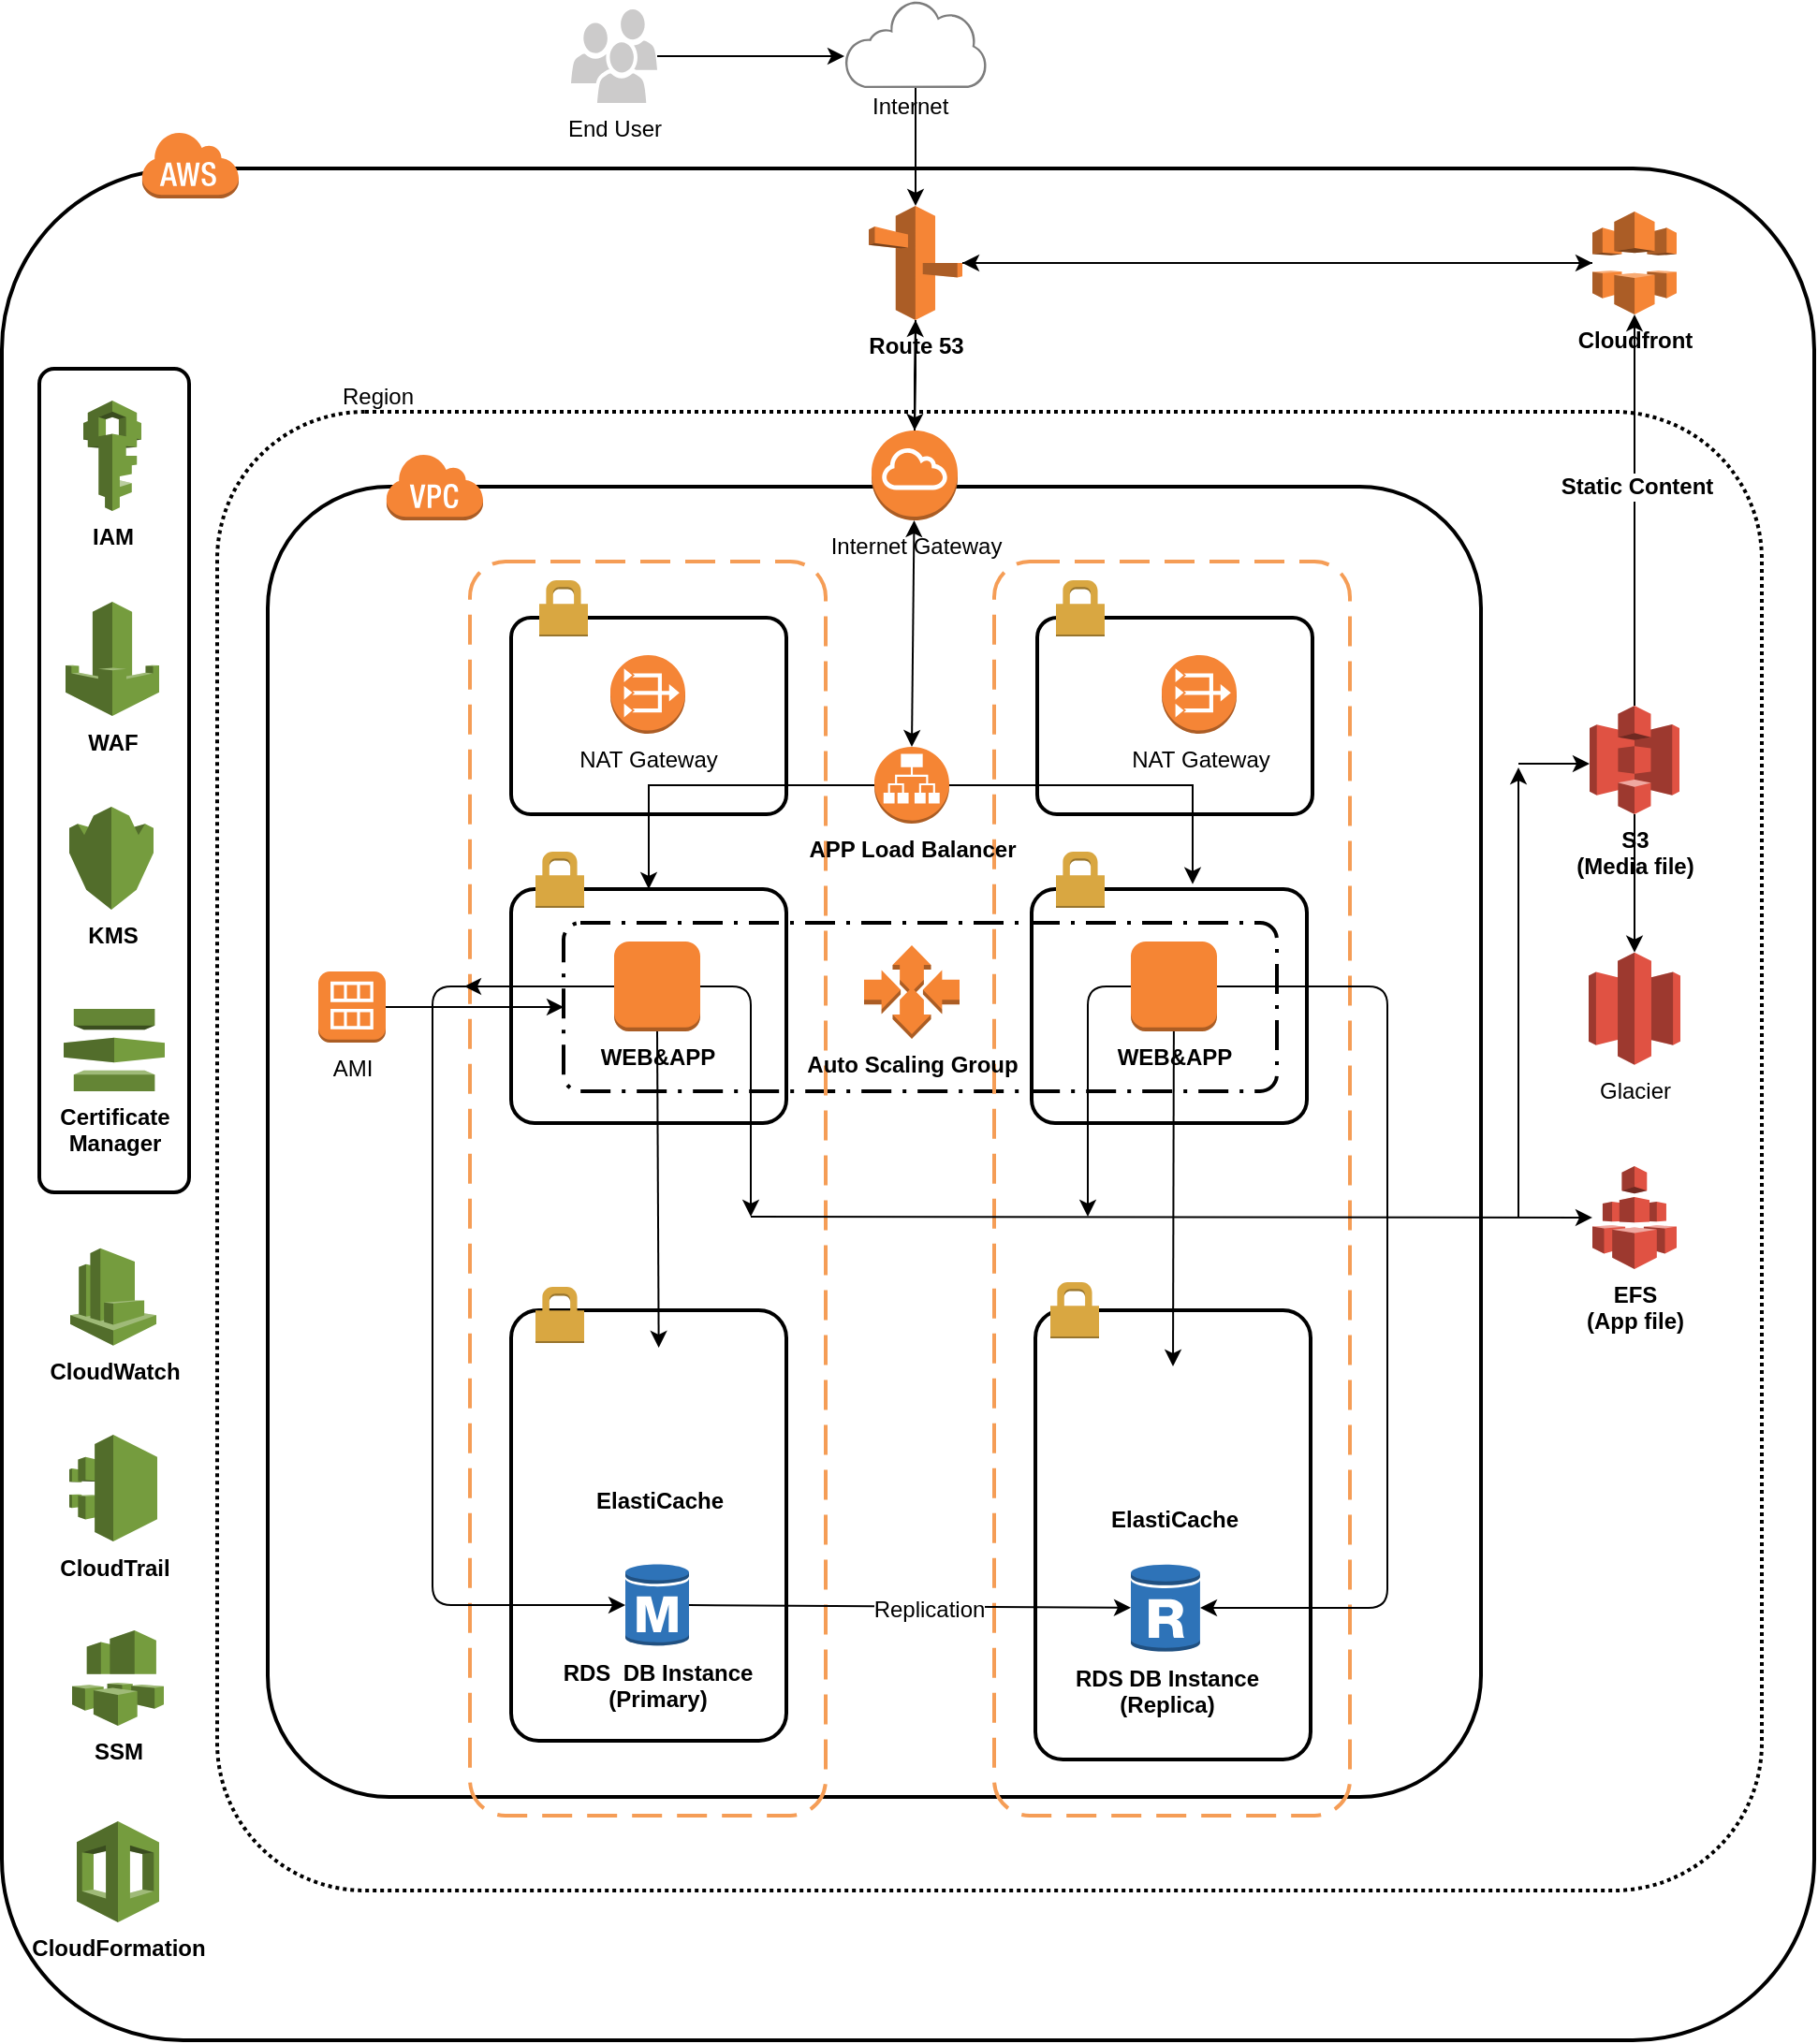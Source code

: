 <mxfile version="10.5.9" type="github"><diagram id="jObKnGZ6R7csE1btROFx" name="Page-1"><mxGraphModel dx="994" dy="1576" grid="1" gridSize="10" guides="1" tooltips="1" connect="1" arrows="1" fold="1" page="1" pageScale="1" pageWidth="850" pageHeight="1100" math="0" shadow="0"><root><mxCell id="0"/><mxCell id="1" parent="0"/><mxCell id="tMoE9Q4Ey3MyN2rL3R3p-1" value="" style="rounded=1;arcSize=10;dashed=0;strokeColor=#000000;fillColor=none;gradientColor=none;strokeWidth=2;" parent="1" vertex="1"><mxGeometry x="140" y="-180" width="968" height="1000" as="geometry"/></mxCell><mxCell id="-JKKHmTNua6DKgZGdkiY-58" value="" style="rounded=1;arcSize=10;dashed=0;strokeColor=#000000;fillColor=none;gradientColor=none;strokeWidth=2;" vertex="1" parent="1"><mxGeometry x="160" y="-73" width="80" height="440" as="geometry"/></mxCell><mxCell id="-JKKHmTNua6DKgZGdkiY-11" value="" style="rounded=1;arcSize=10;dashed=1;strokeColor=#000000;fillColor=none;gradientColor=none;dashPattern=1 1;strokeWidth=2;" vertex="1" parent="1"><mxGeometry x="255" y="-50" width="825" height="790" as="geometry"/></mxCell><mxCell id="tMoE9Q4Ey3MyN2rL3R3p-29" value="" style="rounded=1;arcSize=10;dashed=1;strokeColor=#000000;fillColor=none;gradientColor=none;dashPattern=8 3 1 3;strokeWidth=2;" parent="1" vertex="1"><mxGeometry x="440" y="223" width="381" height="90" as="geometry"/></mxCell><mxCell id="tMoE9Q4Ey3MyN2rL3R3p-3" value="" style="rounded=1;arcSize=10;dashed=0;strokeColor=#000000;fillColor=none;gradientColor=none;strokeWidth=2;" parent="1" vertex="1"><mxGeometry x="282" y="-10" width="648" height="700" as="geometry"/></mxCell><mxCell id="tMoE9Q4Ey3MyN2rL3R3p-2" value="" style="dashed=0;html=1;shape=mxgraph.aws3.cloud;fillColor=#F58536;gradientColor=none;dashed=0;" parent="1" vertex="1"><mxGeometry x="214.5" y="-200" width="52" height="36" as="geometry"/></mxCell><mxCell id="tMoE9Q4Ey3MyN2rL3R3p-4" value="" style="dashed=0;html=1;shape=mxgraph.aws3.virtual_private_cloud;fillColor=#F58536;gradientColor=none;dashed=0;" parent="1" vertex="1"><mxGeometry x="345" y="-28" width="52" height="36" as="geometry"/></mxCell><mxCell id="tMoE9Q4Ey3MyN2rL3R3p-5" value="" style="rounded=1;arcSize=10;dashed=1;strokeColor=#F59D56;fillColor=none;gradientColor=none;dashPattern=8 4;strokeWidth=2;" parent="1" vertex="1"><mxGeometry x="390" y="30" width="190" height="670" as="geometry"/></mxCell><mxCell id="tMoE9Q4Ey3MyN2rL3R3p-10" value="" style="rounded=1;arcSize=10;dashed=1;strokeColor=#F59D56;fillColor=none;gradientColor=none;dashPattern=8 4;strokeWidth=2;" parent="1" vertex="1"><mxGeometry x="670" y="30" width="190" height="670" as="geometry"/></mxCell><mxCell id="tMoE9Q4Ey3MyN2rL3R3p-13" value="" style="rounded=1;arcSize=10;dashed=0;strokeColor=#000000;fillColor=none;gradientColor=none;strokeWidth=2;" parent="1" vertex="1"><mxGeometry x="412" y="205" width="147" height="125" as="geometry"/></mxCell><mxCell id="tMoE9Q4Ey3MyN2rL3R3p-14" value="" style="dashed=0;html=1;shape=mxgraph.aws3.permissions;fillColor=#D9A741;gradientColor=none;dashed=0;" parent="1" vertex="1"><mxGeometry x="425" y="185" width="26" height="30" as="geometry"/></mxCell><mxCell id="tMoE9Q4Ey3MyN2rL3R3p-16" value="" style="rounded=1;arcSize=10;dashed=0;strokeColor=#000000;fillColor=none;gradientColor=none;strokeWidth=2;" parent="1" vertex="1"><mxGeometry x="412" y="430" width="147" height="230" as="geometry"/></mxCell><mxCell id="tMoE9Q4Ey3MyN2rL3R3p-20" value="" style="rounded=1;arcSize=10;dashed=0;strokeColor=#000000;fillColor=none;gradientColor=none;strokeWidth=2;" parent="1" vertex="1"><mxGeometry x="692" y="430" width="147" height="240" as="geometry"/></mxCell><mxCell id="-JKKHmTNua6DKgZGdkiY-33" value="" style="edgeStyle=orthogonalEdgeStyle;rounded=0;orthogonalLoop=1;jettySize=auto;html=1;" edge="1" parent="1" source="tMoE9Q4Ey3MyN2rL3R3p-22"><mxGeometry relative="1" as="geometry"><mxPoint x="387" y="257" as="targetPoint"/></mxGeometry></mxCell><mxCell id="tMoE9Q4Ey3MyN2rL3R3p-22" value="&lt;b&gt;WEB&amp;amp;APP&lt;/b&gt;" style="outlineConnect=0;dashed=0;verticalLabelPosition=bottom;verticalAlign=top;align=center;html=1;shape=mxgraph.aws3.instance;fillColor=#F58534;gradientColor=none;" parent="1" vertex="1"><mxGeometry x="467" y="233" width="46" height="48" as="geometry"/></mxCell><mxCell id="tMoE9Q4Ey3MyN2rL3R3p-24" value="" style="dashed=0;html=1;shape=mxgraph.aws3.permissions;fillColor=#D9A741;gradientColor=none;dashed=0;" parent="1" vertex="1"><mxGeometry x="425" y="417.5" width="26" height="30" as="geometry"/></mxCell><mxCell id="tMoE9Q4Ey3MyN2rL3R3p-25" value="" style="dashed=0;html=1;shape=mxgraph.aws3.permissions;fillColor=#D9A741;gradientColor=none;dashed=0;" parent="1" vertex="1"><mxGeometry x="700" y="415" width="26" height="30" as="geometry"/></mxCell><mxCell id="tMoE9Q4Ey3MyN2rL3R3p-26" value="" style="rounded=1;arcSize=10;dashed=0;strokeColor=#000000;fillColor=none;gradientColor=none;strokeWidth=2;" parent="1" vertex="1"><mxGeometry x="690" y="205" width="147" height="125" as="geometry"/></mxCell><mxCell id="tMoE9Q4Ey3MyN2rL3R3p-27" value="" style="dashed=0;html=1;shape=mxgraph.aws3.permissions;fillColor=#D9A741;gradientColor=none;dashed=0;" parent="1" vertex="1"><mxGeometry x="703" y="185" width="26" height="30" as="geometry"/></mxCell><mxCell id="tMoE9Q4Ey3MyN2rL3R3p-28" value="&lt;b&gt;WEB&amp;amp;APP&lt;/b&gt;" style="outlineConnect=0;dashed=0;verticalLabelPosition=bottom;verticalAlign=top;align=center;html=1;shape=mxgraph.aws3.instance;fillColor=#F58534;gradientColor=none;" parent="1" vertex="1"><mxGeometry x="743" y="233" width="46" height="48" as="geometry"/></mxCell><mxCell id="tMoE9Q4Ey3MyN2rL3R3p-30" value="&lt;b&gt;Auto Scaling Group&lt;/b&gt;" style="outlineConnect=0;dashed=0;verticalLabelPosition=bottom;verticalAlign=top;align=center;html=1;shape=mxgraph.aws3.auto_scaling;fillColor=#F58534;gradientColor=none;" parent="1" vertex="1"><mxGeometry x="600.5" y="235" width="51" height="50" as="geometry"/></mxCell><mxCell id="tMoE9Q4Ey3MyN2rL3R3p-31" value="&lt;b&gt;RDS&amp;nbsp; DB Instance&lt;br&gt;(Primary)&lt;/b&gt;" style="outlineConnect=0;dashed=0;verticalLabelPosition=bottom;verticalAlign=top;align=center;html=1;shape=mxgraph.aws3.rds_db_instance;fillColor=#2E73B8;gradientColor=none;" parent="1" vertex="1"><mxGeometry x="473" y="565" width="34" height="45" as="geometry"/></mxCell><mxCell id="-JKKHmTNua6DKgZGdkiY-3" style="edgeStyle=orthogonalEdgeStyle;rounded=0;orthogonalLoop=1;jettySize=auto;html=1;entryX=0.5;entryY=0;entryDx=0;entryDy=0;" edge="1" parent="1" source="tMoE9Q4Ey3MyN2rL3R3p-33" target="tMoE9Q4Ey3MyN2rL3R3p-13"><mxGeometry relative="1" as="geometry"/></mxCell><mxCell id="-JKKHmTNua6DKgZGdkiY-4" style="edgeStyle=orthogonalEdgeStyle;rounded=0;orthogonalLoop=1;jettySize=auto;html=1;entryX=0.585;entryY=-0.021;entryDx=0;entryDy=0;entryPerimeter=0;" edge="1" parent="1" source="tMoE9Q4Ey3MyN2rL3R3p-33" target="tMoE9Q4Ey3MyN2rL3R3p-26"><mxGeometry relative="1" as="geometry"/></mxCell><mxCell id="tMoE9Q4Ey3MyN2rL3R3p-33" value="&lt;b&gt;APP Load Balancer&lt;/b&gt;" style="outlineConnect=0;dashed=0;verticalLabelPosition=bottom;verticalAlign=top;align=center;html=1;shape=mxgraph.aws3.application_load_balancer;fillColor=#F58534;gradientColor=none;" parent="1" vertex="1"><mxGeometry x="606" y="129" width="40" height="41" as="geometry"/></mxCell><mxCell id="-JKKHmTNua6DKgZGdkiY-36" style="edgeStyle=orthogonalEdgeStyle;rounded=0;orthogonalLoop=1;jettySize=auto;html=1;" edge="1" parent="1" source="tMoE9Q4Ey3MyN2rL3R3p-34" target="tMoE9Q4Ey3MyN2rL3R3p-35"><mxGeometry relative="1" as="geometry"/></mxCell><mxCell id="-JKKHmTNua6DKgZGdkiY-43" style="edgeStyle=orthogonalEdgeStyle;rounded=0;orthogonalLoop=1;jettySize=auto;html=1;" edge="1" parent="1" source="tMoE9Q4Ey3MyN2rL3R3p-34" target="-JKKHmTNua6DKgZGdkiY-5"><mxGeometry relative="1" as="geometry"/></mxCell><mxCell id="tMoE9Q4Ey3MyN2rL3R3p-34" value="&lt;b&gt;Route 53&lt;/b&gt;" style="outlineConnect=0;dashed=0;verticalLabelPosition=bottom;verticalAlign=top;align=center;html=1;shape=mxgraph.aws3.route_53;fillColor=#F58536;gradientColor=none;" parent="1" vertex="1"><mxGeometry x="603" y="-160" width="50" height="61" as="geometry"/></mxCell><mxCell id="-JKKHmTNua6DKgZGdkiY-42" style="edgeStyle=orthogonalEdgeStyle;rounded=0;orthogonalLoop=1;jettySize=auto;html=1;entryX=1;entryY=0.5;entryDx=0;entryDy=0;entryPerimeter=0;" edge="1" parent="1" source="tMoE9Q4Ey3MyN2rL3R3p-35" target="tMoE9Q4Ey3MyN2rL3R3p-34"><mxGeometry relative="1" as="geometry"/></mxCell><mxCell id="tMoE9Q4Ey3MyN2rL3R3p-35" value="&lt;b&gt;Cloudfront&lt;/b&gt;" style="outlineConnect=0;dashed=0;verticalLabelPosition=bottom;verticalAlign=top;align=center;html=1;shape=mxgraph.aws3.cloudfront;fillColor=#F58536;gradientColor=none;" parent="1" vertex="1"><mxGeometry x="989.5" y="-157" width="45" height="55" as="geometry"/></mxCell><mxCell id="tMoE9Q4Ey3MyN2rL3R3p-45" style="edgeStyle=orthogonalEdgeStyle;rounded=0;orthogonalLoop=1;jettySize=auto;html=1;" parent="1" source="tMoE9Q4Ey3MyN2rL3R3p-36" target="tMoE9Q4Ey3MyN2rL3R3p-35" edge="1"><mxGeometry relative="1" as="geometry"/></mxCell><mxCell id="tMoE9Q4Ey3MyN2rL3R3p-46" value="&lt;b&gt;Static Content&lt;/b&gt;" style="text;html=1;resizable=0;points=[];align=center;verticalAlign=middle;labelBackgroundColor=#ffffff;" parent="tMoE9Q4Ey3MyN2rL3R3p-45" vertex="1" connectable="0"><mxGeometry x="0.118" y="-1" relative="1" as="geometry"><mxPoint as="offset"/></mxGeometry></mxCell><mxCell id="-JKKHmTNua6DKgZGdkiY-66" style="edgeStyle=orthogonalEdgeStyle;rounded=0;orthogonalLoop=1;jettySize=auto;html=1;" edge="1" parent="1" source="tMoE9Q4Ey3MyN2rL3R3p-36" target="-JKKHmTNua6DKgZGdkiY-65"><mxGeometry relative="1" as="geometry"/></mxCell><mxCell id="tMoE9Q4Ey3MyN2rL3R3p-36" value="&lt;b&gt;S3&lt;br&gt;(Media file)&lt;br&gt;&lt;/b&gt;" style="outlineConnect=0;dashed=0;verticalLabelPosition=bottom;verticalAlign=top;align=center;html=1;shape=mxgraph.aws3.s3;fillColor=#E05243;gradientColor=none;" parent="1" vertex="1"><mxGeometry x="988" y="107" width="48" height="58" as="geometry"/></mxCell><mxCell id="tMoE9Q4Ey3MyN2rL3R3p-37" value="&lt;b&gt;EFS&lt;br&gt;(App file)&lt;br&gt;&lt;/b&gt;" style="outlineConnect=0;dashed=0;verticalLabelPosition=bottom;verticalAlign=top;align=center;html=1;shape=mxgraph.aws3.efs;fillColor=#E05243;gradientColor=none;" parent="1" vertex="1"><mxGeometry x="989.5" y="353" width="45" height="55" as="geometry"/></mxCell><mxCell id="tMoE9Q4Ey3MyN2rL3R3p-38" value="" style="endArrow=classic;html=1;" parent="1" edge="1"><mxGeometry width="50" height="50" relative="1" as="geometry"><mxPoint x="950" y="138" as="sourcePoint"/><mxPoint x="988" y="138" as="targetPoint"/></mxGeometry></mxCell><mxCell id="tMoE9Q4Ey3MyN2rL3R3p-57" value="&lt;b&gt;IAM&lt;/b&gt;" style="outlineConnect=0;dashed=0;verticalLabelPosition=bottom;verticalAlign=top;align=center;html=1;shape=mxgraph.aws3.iam;fillColor=#759C3E;gradientColor=none;" parent="1" vertex="1"><mxGeometry x="183.5" y="-56" width="31" height="59" as="geometry"/></mxCell><mxCell id="tMoE9Q4Ey3MyN2rL3R3p-58" value="&lt;b&gt;CloudWatch&lt;/b&gt;" style="outlineConnect=0;dashed=0;verticalLabelPosition=bottom;verticalAlign=top;align=center;html=1;shape=mxgraph.aws3.cloudwatch;fillColor=#759C3E;gradientColor=none;" parent="1" vertex="1"><mxGeometry x="176.5" y="396.833" width="46" height="52" as="geometry"/></mxCell><mxCell id="-JKKHmTNua6DKgZGdkiY-1" value="&lt;b&gt;ElastiCache&lt;/b&gt;" style="shape=image;html=1;verticalAlign=top;verticalLabelPosition=bottom;labelBackgroundColor=#ffffff;imageAspect=0;aspect=fixed;image=https://cdn2.iconfinder.com/data/icons/amazon-aws-stencils/100/Database_copy_Amazon_ElasticCache-128.png" vertex="1" parent="1"><mxGeometry x="457" y="450" width="68" height="68" as="geometry"/></mxCell><mxCell id="-JKKHmTNua6DKgZGdkiY-2" value="&lt;b&gt;KMS&lt;/b&gt;" style="outlineConnect=0;dashed=0;verticalLabelPosition=bottom;verticalAlign=top;align=center;html=1;shape=mxgraph.aws3.kms;fillColor=#759C3E;gradientColor=none;" vertex="1" parent="1"><mxGeometry x="176" y="161" width="45" height="55" as="geometry"/></mxCell><mxCell id="-JKKHmTNua6DKgZGdkiY-44" style="edgeStyle=orthogonalEdgeStyle;rounded=0;orthogonalLoop=1;jettySize=auto;html=1;entryX=0.5;entryY=1;entryDx=0;entryDy=0;entryPerimeter=0;" edge="1" parent="1" source="-JKKHmTNua6DKgZGdkiY-5" target="tMoE9Q4Ey3MyN2rL3R3p-34"><mxGeometry relative="1" as="geometry"/></mxCell><mxCell id="-JKKHmTNua6DKgZGdkiY-5" value="Internet Gateway" style="outlineConnect=0;dashed=0;verticalLabelPosition=bottom;verticalAlign=top;align=center;html=1;shape=mxgraph.aws3.internet_gateway;fillColor=#F58534;gradientColor=none;" vertex="1" parent="1"><mxGeometry x="604.5" y="-40" width="46" height="48" as="geometry"/></mxCell><mxCell id="-JKKHmTNua6DKgZGdkiY-6" value="&lt;b&gt;RDS DB Instance&lt;br&gt;(Replica)&lt;/b&gt;&lt;br&gt;" style="outlineConnect=0;dashed=0;verticalLabelPosition=bottom;verticalAlign=top;align=center;html=1;shape=mxgraph.aws3.rds_db_instance_read_replica;fillColor=#2E73B8;gradientColor=none;" vertex="1" parent="1"><mxGeometry x="743" y="565" width="37" height="48" as="geometry"/></mxCell><mxCell id="-JKKHmTNua6DKgZGdkiY-12" value="Region" style="text;html=1;resizable=0;points=[];autosize=1;align=left;verticalAlign=top;spacingTop=-4;" vertex="1" parent="1"><mxGeometry x="320" y="-68" width="50" height="20" as="geometry"/></mxCell><mxCell id="-JKKHmTNua6DKgZGdkiY-13" value="" style="endArrow=classic;html=1;exitX=1;exitY=0.5;exitDx=0;exitDy=0;exitPerimeter=0;" edge="1" parent="1" source="tMoE9Q4Ey3MyN2rL3R3p-31" target="-JKKHmTNua6DKgZGdkiY-6"><mxGeometry width="50" height="50" relative="1" as="geometry"><mxPoint x="542.5" y="618.667" as="sourcePoint"/><mxPoint x="592.5" y="568.667" as="targetPoint"/></mxGeometry></mxCell><mxCell id="-JKKHmTNua6DKgZGdkiY-14" value="Replication" style="text;html=1;resizable=0;points=[];align=center;verticalAlign=middle;labelBackgroundColor=#ffffff;" vertex="1" connectable="0" parent="-JKKHmTNua6DKgZGdkiY-13"><mxGeometry x="0.08" y="-1" relative="1" as="geometry"><mxPoint as="offset"/></mxGeometry></mxCell><mxCell id="-JKKHmTNua6DKgZGdkiY-15" value="&lt;b&gt;ElastiCache&lt;/b&gt;" style="shape=image;html=1;verticalAlign=top;verticalLabelPosition=bottom;labelBackgroundColor=#ffffff;imageAspect=0;aspect=fixed;image=https://cdn2.iconfinder.com/data/icons/amazon-aws-stencils/100/Database_copy_Amazon_ElasticCache-128.png" vertex="1" parent="1"><mxGeometry x="731.5" y="460" width="68" height="68" as="geometry"/></mxCell><mxCell id="-JKKHmTNua6DKgZGdkiY-17" value="" style="rounded=1;arcSize=10;dashed=0;strokeColor=#000000;fillColor=none;gradientColor=none;strokeWidth=2;" vertex="1" parent="1"><mxGeometry x="412" y="60" width="147" height="105" as="geometry"/></mxCell><mxCell id="-JKKHmTNua6DKgZGdkiY-18" value="" style="rounded=1;arcSize=10;dashed=0;strokeColor=#000000;fillColor=none;gradientColor=none;strokeWidth=2;" vertex="1" parent="1"><mxGeometry x="693" y="60" width="147" height="105" as="geometry"/></mxCell><mxCell id="-JKKHmTNua6DKgZGdkiY-19" value="" style="dashed=0;html=1;shape=mxgraph.aws3.permissions;fillColor=#D9A741;gradientColor=none;dashed=0;" vertex="1" parent="1"><mxGeometry x="427" y="40" width="26" height="30" as="geometry"/></mxCell><mxCell id="-JKKHmTNua6DKgZGdkiY-20" value="" style="dashed=0;html=1;shape=mxgraph.aws3.permissions;fillColor=#D9A741;gradientColor=none;dashed=0;" vertex="1" parent="1"><mxGeometry x="703" y="40" width="26" height="30" as="geometry"/></mxCell><mxCell id="-JKKHmTNua6DKgZGdkiY-21" value="NAT&amp;nbsp;Gateway" style="outlineConnect=0;dashed=0;verticalLabelPosition=bottom;verticalAlign=top;align=center;html=1;shape=mxgraph.aws3.vpc_nat_gateway;fillColor=#F58536;gradientColor=none;" vertex="1" parent="1"><mxGeometry x="465" y="80" width="40" height="42" as="geometry"/></mxCell><mxCell id="-JKKHmTNua6DKgZGdkiY-22" value="NAT&amp;nbsp;Gateway" style="outlineConnect=0;dashed=0;verticalLabelPosition=bottom;verticalAlign=top;align=center;html=1;shape=mxgraph.aws3.vpc_nat_gateway;fillColor=#F58536;gradientColor=none;" vertex="1" parent="1"><mxGeometry x="759.5" y="80" width="40" height="42" as="geometry"/></mxCell><mxCell id="-JKKHmTNua6DKgZGdkiY-24" style="edgeStyle=orthogonalEdgeStyle;rounded=0;orthogonalLoop=1;jettySize=auto;html=1;" edge="1" parent="1" source="-JKKHmTNua6DKgZGdkiY-23" target="tMoE9Q4Ey3MyN2rL3R3p-29"><mxGeometry relative="1" as="geometry"/></mxCell><mxCell id="-JKKHmTNua6DKgZGdkiY-23" value="AMI" style="outlineConnect=0;dashed=0;verticalLabelPosition=bottom;verticalAlign=top;align=center;html=1;shape=mxgraph.aws3.ami;fillColor=#F58534;gradientColor=none;" vertex="1" parent="1"><mxGeometry x="309" y="249" width="36" height="38" as="geometry"/></mxCell><mxCell id="-JKKHmTNua6DKgZGdkiY-28" value="" style="endArrow=classic;html=1;exitX=0.5;exitY=1;exitDx=0;exitDy=0;exitPerimeter=0;" edge="1" parent="1" source="tMoE9Q4Ey3MyN2rL3R3p-22" target="-JKKHmTNua6DKgZGdkiY-1"><mxGeometry width="50" height="50" relative="1" as="geometry"><mxPoint x="460" y="390" as="sourcePoint"/><mxPoint x="510" y="340" as="targetPoint"/></mxGeometry></mxCell><mxCell id="-JKKHmTNua6DKgZGdkiY-30" value="" style="endArrow=classic;html=1;entryX=0.5;entryY=0;entryDx=0;entryDy=0;" edge="1" parent="1" source="tMoE9Q4Ey3MyN2rL3R3p-28" target="-JKKHmTNua6DKgZGdkiY-15"><mxGeometry width="50" height="50" relative="1" as="geometry"><mxPoint x="760" y="410" as="sourcePoint"/><mxPoint x="810" y="360" as="targetPoint"/></mxGeometry></mxCell><mxCell id="-JKKHmTNua6DKgZGdkiY-31" value="" style="edgeStyle=segmentEdgeStyle;endArrow=classic;html=1;entryX=0;entryY=0.5;entryDx=0;entryDy=0;entryPerimeter=0;" edge="1" parent="1" target="tMoE9Q4Ey3MyN2rL3R3p-31"><mxGeometry width="50" height="50" relative="1" as="geometry"><mxPoint x="460" y="257" as="sourcePoint"/><mxPoint x="580" y="350" as="targetPoint"/><Array as="points"><mxPoint x="370" y="257"/><mxPoint x="370" y="588"/></Array></mxGeometry></mxCell><mxCell id="-JKKHmTNua6DKgZGdkiY-34" value="" style="edgeStyle=elbowEdgeStyle;elbow=horizontal;endArrow=classic;html=1;exitX=1;exitY=0.5;exitDx=0;exitDy=0;exitPerimeter=0;" edge="1" parent="1" source="tMoE9Q4Ey3MyN2rL3R3p-28" target="-JKKHmTNua6DKgZGdkiY-6"><mxGeometry width="50" height="50" relative="1" as="geometry"><mxPoint x="830" y="400" as="sourcePoint"/><mxPoint x="880" y="350" as="targetPoint"/><Array as="points"><mxPoint x="880" y="420"/></Array></mxGeometry></mxCell><mxCell id="-JKKHmTNua6DKgZGdkiY-37" value="" style="endArrow=classic;html=1;" edge="1" parent="1" target="tMoE9Q4Ey3MyN2rL3R3p-37"><mxGeometry width="50" height="50" relative="1" as="geometry"><mxPoint x="540" y="380" as="sourcePoint"/><mxPoint x="630" y="350" as="targetPoint"/><Array as="points"/></mxGeometry></mxCell><mxCell id="-JKKHmTNua6DKgZGdkiY-38" value="" style="endArrow=classic;html=1;exitX=0;exitY=0.5;exitDx=0;exitDy=0;exitPerimeter=0;" edge="1" parent="1" source="tMoE9Q4Ey3MyN2rL3R3p-28"><mxGeometry width="50" height="50" relative="1" as="geometry"><mxPoint x="800" y="400" as="sourcePoint"/><mxPoint x="720" y="380" as="targetPoint"/><Array as="points"><mxPoint x="720" y="257"/></Array></mxGeometry></mxCell><mxCell id="-JKKHmTNua6DKgZGdkiY-39" value="" style="edgeStyle=segmentEdgeStyle;endArrow=classic;html=1;exitX=1;exitY=0.5;exitDx=0;exitDy=0;exitPerimeter=0;" edge="1" parent="1" source="tMoE9Q4Ey3MyN2rL3R3p-22"><mxGeometry width="50" height="50" relative="1" as="geometry"><mxPoint x="510" y="390" as="sourcePoint"/><mxPoint x="540" y="380" as="targetPoint"/></mxGeometry></mxCell><mxCell id="-JKKHmTNua6DKgZGdkiY-40" value="" style="endArrow=classic;html=1;" edge="1" parent="1"><mxGeometry width="50" height="50" relative="1" as="geometry"><mxPoint x="950" y="380" as="sourcePoint"/><mxPoint x="950" y="140" as="targetPoint"/></mxGeometry></mxCell><mxCell id="-JKKHmTNua6DKgZGdkiY-41" value="" style="endArrow=classic;startArrow=classic;html=1;exitX=0.5;exitY=0;exitDx=0;exitDy=0;exitPerimeter=0;" edge="1" parent="1" source="tMoE9Q4Ey3MyN2rL3R3p-33" target="-JKKHmTNua6DKgZGdkiY-5"><mxGeometry width="50" height="50" relative="1" as="geometry"><mxPoint x="600" y="100" as="sourcePoint"/><mxPoint x="650" y="50" as="targetPoint"/></mxGeometry></mxCell><mxCell id="-JKKHmTNua6DKgZGdkiY-45" value="&lt;b&gt;SSM&lt;/b&gt;" style="outlineConnect=0;dashed=0;verticalLabelPosition=bottom;verticalAlign=top;align=center;html=1;shape=mxgraph.aws3.ec2_systems_manager;fillColor=#759C3E;gradientColor=none;" vertex="1" parent="1"><mxGeometry x="177.5" y="601" width="49" height="51" as="geometry"/></mxCell><mxCell id="-JKKHmTNua6DKgZGdkiY-56" value="&lt;b&gt;Certificate&lt;br&gt;Manager&lt;/b&gt;&lt;br&gt;" style="outlineConnect=0;dashed=0;verticalLabelPosition=bottom;verticalAlign=top;align=center;html=1;shape=mxgraph.aws3.certificate_manager;fillColor=#759C3E;gradientColor=none;" vertex="1" parent="1"><mxGeometry x="173" y="269" width="54" height="44" as="geometry"/></mxCell><mxCell id="-JKKHmTNua6DKgZGdkiY-57" value="&lt;b&gt;WAF&lt;/b&gt;" style="outlineConnect=0;dashed=0;verticalLabelPosition=bottom;verticalAlign=top;align=center;html=1;shape=mxgraph.aws3.waf;fillColor=#759C3E;gradientColor=none;" vertex="1" parent="1"><mxGeometry x="174" y="51.5" width="50" height="61" as="geometry"/></mxCell><mxCell id="-JKKHmTNua6DKgZGdkiY-60" value="&lt;b&gt;CloudTrail&lt;/b&gt;" style="outlineConnect=0;dashed=0;verticalLabelPosition=bottom;verticalAlign=top;align=center;html=1;shape=mxgraph.aws3.cloudtrail;fillColor=#759C3E;gradientColor=none;" vertex="1" parent="1"><mxGeometry x="176" y="496.5" width="47" height="57" as="geometry"/></mxCell><mxCell id="-JKKHmTNua6DKgZGdkiY-63" value="&lt;b&gt;CloudFormation&lt;/b&gt;" style="outlineConnect=0;dashed=0;verticalLabelPosition=bottom;verticalAlign=top;align=center;html=1;shape=mxgraph.aws3.cloudformation;fillColor=#759C3E;gradientColor=none;" vertex="1" parent="1"><mxGeometry x="180" y="703" width="44" height="54" as="geometry"/></mxCell><mxCell id="-JKKHmTNua6DKgZGdkiY-65" value="Glacier" style="outlineConnect=0;dashed=0;verticalLabelPosition=bottom;verticalAlign=top;align=center;html=1;shape=mxgraph.aws3.glacier;fillColor=#E05243;gradientColor=none;" vertex="1" parent="1"><mxGeometry x="987.5" y="238.833" width="49" height="60" as="geometry"/></mxCell><mxCell id="-JKKHmTNua6DKgZGdkiY-73" style="edgeStyle=orthogonalEdgeStyle;rounded=0;orthogonalLoop=1;jettySize=auto;html=1;" edge="1" parent="1" source="-JKKHmTNua6DKgZGdkiY-68" target="tMoE9Q4Ey3MyN2rL3R3p-34"><mxGeometry relative="1" as="geometry"/></mxCell><mxCell id="-JKKHmTNua6DKgZGdkiY-68" value="" style="shadow=0;dashed=0;html=1;strokeColor=none;labelPosition=center;verticalLabelPosition=bottom;verticalAlign=top;align=center;shape=mxgraph.mscae.enterprise.internet_hollow;fillColor=#7D7D7D;" vertex="1" parent="1"><mxGeometry x="590" y="-270" width="76" height="47" as="geometry"/></mxCell><mxCell id="-JKKHmTNua6DKgZGdkiY-71" style="edgeStyle=orthogonalEdgeStyle;rounded=0;orthogonalLoop=1;jettySize=auto;html=1;" edge="1" parent="1" source="-JKKHmTNua6DKgZGdkiY-70"><mxGeometry relative="1" as="geometry"><mxPoint x="590" y="-240" as="targetPoint"/></mxGeometry></mxCell><mxCell id="-JKKHmTNua6DKgZGdkiY-70" value="End User" style="shadow=0;dashed=0;html=1;strokeColor=none;labelPosition=center;verticalLabelPosition=bottom;verticalAlign=top;outlineConnect=0;align=center;shape=mxgraph.office.users.users;fillColor=#CCCBCB;" vertex="1" parent="1"><mxGeometry x="444" y="-265" width="46" height="50" as="geometry"/></mxCell><mxCell id="-JKKHmTNua6DKgZGdkiY-74" value="Internet" style="text;html=1;resizable=0;points=[];autosize=1;align=left;verticalAlign=top;spacingTop=-4;" vertex="1" parent="1"><mxGeometry x="603" y="-223" width="60" height="20" as="geometry"/></mxCell></root></mxGraphModel></diagram></mxfile>